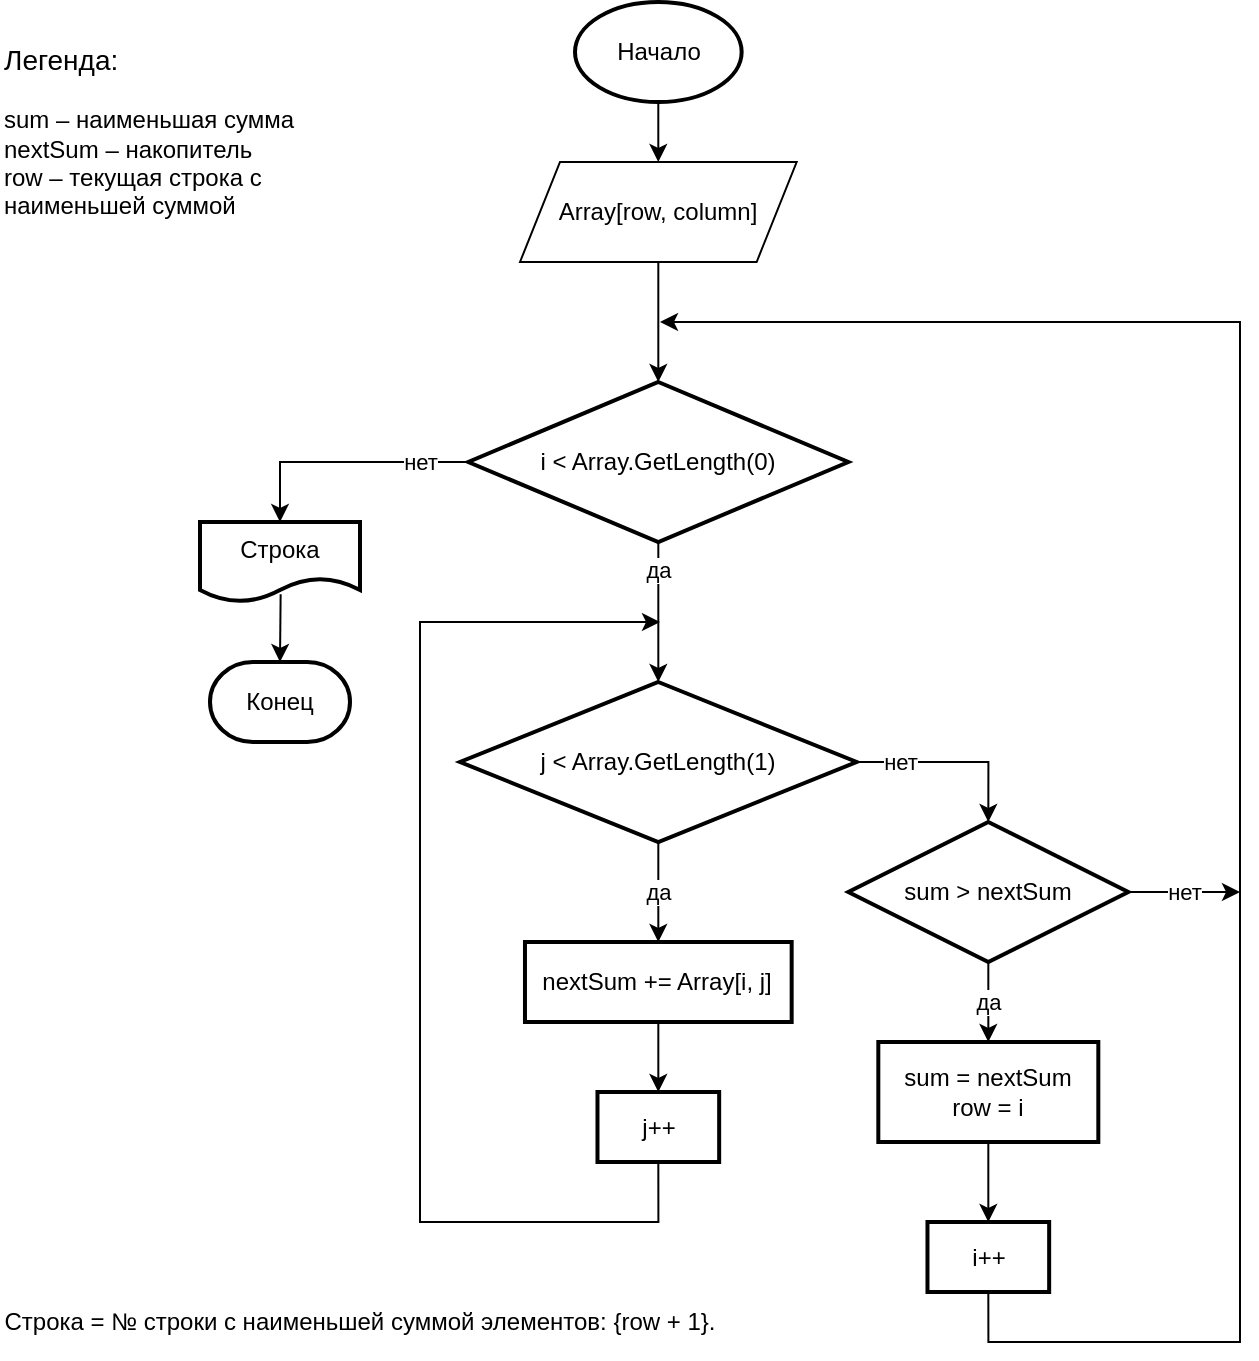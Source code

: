 <mxfile version="21.6.8" type="device">
  <diagram name="Страница — 1" id="DvGwit2RotbHwNRNy4Aj">
    <mxGraphModel dx="1122" dy="793" grid="1" gridSize="10" guides="1" tooltips="1" connect="1" arrows="1" fold="1" page="1" pageScale="1" pageWidth="827" pageHeight="1169" math="0" shadow="0">
      <root>
        <mxCell id="0" />
        <mxCell id="1" parent="0" />
        <mxCell id="awtu7BCgNXhjJa6UgLH_-1" value="Начало" style="strokeWidth=2;html=1;shape=mxgraph.flowchart.start_1;whiteSpace=wrap;" parent="1" vertex="1">
          <mxGeometry x="337.5" y="40" width="83.33" height="50" as="geometry" />
        </mxCell>
        <mxCell id="T8vPkLghx9xihi4VNME7-16" style="edgeStyle=orthogonalEdgeStyle;rounded=0;orthogonalLoop=1;jettySize=auto;html=1;exitX=0.5;exitY=1;exitDx=0;exitDy=0;entryX=0.5;entryY=0;entryDx=0;entryDy=0;" edge="1" parent="1" source="T8vPkLghx9xihi4VNME7-3" target="T8vPkLghx9xihi4VNME7-15">
          <mxGeometry relative="1" as="geometry" />
        </mxCell>
        <mxCell id="T8vPkLghx9xihi4VNME7-3" value="Array[row, column]" style="shape=parallelogram;perimeter=parallelogramPerimeter;whiteSpace=wrap;html=1;fixedSize=1;" vertex="1" parent="1">
          <mxGeometry x="310" y="120" width="138.33" height="50" as="geometry" />
        </mxCell>
        <mxCell id="T8vPkLghx9xihi4VNME7-4" value="" style="edgeStyle=orthogonalEdgeStyle;rounded=0;orthogonalLoop=1;jettySize=auto;html=1;" edge="1" parent="1" source="awtu7BCgNXhjJa6UgLH_-1" target="T8vPkLghx9xihi4VNME7-3">
          <mxGeometry relative="1" as="geometry" />
        </mxCell>
        <mxCell id="T8vPkLghx9xihi4VNME7-6" value="Строка = № строки с наименьшей суммой элементов: {row + 1}." style="text;html=1;strokeColor=none;fillColor=none;align=center;verticalAlign=middle;whiteSpace=wrap;rounded=0;" vertex="1" parent="1">
          <mxGeometry x="50.0" y="685" width="360" height="30" as="geometry" />
        </mxCell>
        <mxCell id="T8vPkLghx9xihi4VNME7-22" style="edgeStyle=orthogonalEdgeStyle;rounded=0;orthogonalLoop=1;jettySize=auto;html=1;exitX=0.5;exitY=1;exitDx=0;exitDy=0;" edge="1" parent="1" source="T8vPkLghx9xihi4VNME7-26">
          <mxGeometry relative="1" as="geometry">
            <mxPoint x="380" y="200" as="targetPoint" />
            <mxPoint x="544" y="720" as="sourcePoint" />
            <Array as="points">
              <mxPoint x="544" y="710" />
              <mxPoint x="670" y="710" />
              <mxPoint x="670" y="200" />
            </Array>
          </mxGeometry>
        </mxCell>
        <mxCell id="T8vPkLghx9xihi4VNME7-27" style="edgeStyle=orthogonalEdgeStyle;rounded=0;orthogonalLoop=1;jettySize=auto;html=1;exitX=0.5;exitY=1;exitDx=0;exitDy=0;entryX=0.5;entryY=0;entryDx=0;entryDy=0;" edge="1" parent="1" source="T8vPkLghx9xihi4VNME7-7" target="T8vPkLghx9xihi4VNME7-26">
          <mxGeometry relative="1" as="geometry" />
        </mxCell>
        <mxCell id="T8vPkLghx9xihi4VNME7-7" value="sum = nextSum&lt;br&gt;row = i" style="rounded=1;whiteSpace=wrap;html=1;absoluteArcSize=1;arcSize=0;strokeWidth=2;" vertex="1" parent="1">
          <mxGeometry x="489.16" y="560" width="110" height="50" as="geometry" />
        </mxCell>
        <mxCell id="T8vPkLghx9xihi4VNME7-30" style="edgeStyle=orthogonalEdgeStyle;rounded=0;orthogonalLoop=1;jettySize=auto;html=1;entryX=0.5;entryY=0;entryDx=0;entryDy=0;entryPerimeter=0;exitX=0.504;exitY=0.904;exitDx=0;exitDy=0;exitPerimeter=0;" edge="1" parent="1" source="T8vPkLghx9xihi4VNME7-8" target="T8vPkLghx9xihi4VNME7-29">
          <mxGeometry relative="1" as="geometry">
            <mxPoint x="190" y="360" as="sourcePoint" />
          </mxGeometry>
        </mxCell>
        <mxCell id="T8vPkLghx9xihi4VNME7-8" value="Строка" style="shape=document;whiteSpace=wrap;html=1;boundedLbl=1;strokeWidth=2;" vertex="1" parent="1">
          <mxGeometry x="150" y="300" width="80" height="40" as="geometry" />
        </mxCell>
        <mxCell id="T8vPkLghx9xihi4VNME7-10" value="&lt;font style=&quot;font-size: 14px;&quot;&gt;Легенда:&lt;/font&gt;&lt;br&gt;&lt;br&gt;sum – наименьшая сумма&lt;br&gt;nextSum – накопитель&lt;br&gt;row – текущая строка с наименьшей суммой" style="text;html=1;strokeColor=none;fillColor=none;align=left;verticalAlign=middle;whiteSpace=wrap;rounded=0;" vertex="1" parent="1">
          <mxGeometry x="50" y="60" width="150" height="90" as="geometry" />
        </mxCell>
        <mxCell id="T8vPkLghx9xihi4VNME7-12" value="да" style="edgeStyle=orthogonalEdgeStyle;rounded=0;orthogonalLoop=1;jettySize=auto;html=1;exitX=0.5;exitY=1;exitDx=0;exitDy=0;entryX=0.5;entryY=0;entryDx=0;entryDy=0;" edge="1" parent="1" source="T8vPkLghx9xihi4VNME7-11" target="T8vPkLghx9xihi4VNME7-7">
          <mxGeometry relative="1" as="geometry" />
        </mxCell>
        <mxCell id="T8vPkLghx9xihi4VNME7-23" value="нет" style="edgeStyle=orthogonalEdgeStyle;rounded=0;orthogonalLoop=1;jettySize=auto;html=1;exitX=1;exitY=0.5;exitDx=0;exitDy=0;" edge="1" parent="1" source="T8vPkLghx9xihi4VNME7-11">
          <mxGeometry relative="1" as="geometry">
            <mxPoint x="670" y="485" as="targetPoint" />
          </mxGeometry>
        </mxCell>
        <mxCell id="T8vPkLghx9xihi4VNME7-11" value="sum &amp;gt; nextSum" style="rhombus;whiteSpace=wrap;html=1;strokeWidth=2;" vertex="1" parent="1">
          <mxGeometry x="474.16" y="450" width="140" height="70" as="geometry" />
        </mxCell>
        <mxCell id="T8vPkLghx9xihi4VNME7-19" style="edgeStyle=orthogonalEdgeStyle;rounded=0;orthogonalLoop=1;jettySize=auto;html=1;exitX=0.5;exitY=1;exitDx=0;exitDy=0;" edge="1" parent="1" source="T8vPkLghx9xihi4VNME7-24">
          <mxGeometry relative="1" as="geometry">
            <mxPoint x="380" y="350" as="targetPoint" />
            <mxPoint x="380" y="670" as="sourcePoint" />
            <Array as="points">
              <mxPoint x="379" y="650" />
              <mxPoint x="260" y="650" />
              <mxPoint x="260" y="350" />
            </Array>
          </mxGeometry>
        </mxCell>
        <mxCell id="T8vPkLghx9xihi4VNME7-25" style="edgeStyle=orthogonalEdgeStyle;rounded=0;orthogonalLoop=1;jettySize=auto;html=1;exitX=0.5;exitY=1;exitDx=0;exitDy=0;entryX=0.5;entryY=0;entryDx=0;entryDy=0;" edge="1" parent="1" source="T8vPkLghx9xihi4VNME7-13" target="T8vPkLghx9xihi4VNME7-24">
          <mxGeometry relative="1" as="geometry" />
        </mxCell>
        <mxCell id="T8vPkLghx9xihi4VNME7-13" value="nextSum += Array[i, j]" style="rounded=1;whiteSpace=wrap;html=1;absoluteArcSize=1;arcSize=0;strokeWidth=2;" vertex="1" parent="1">
          <mxGeometry x="312.49" y="510" width="133.34" height="40" as="geometry" />
        </mxCell>
        <mxCell id="T8vPkLghx9xihi4VNME7-18" value="да" style="edgeStyle=orthogonalEdgeStyle;rounded=0;orthogonalLoop=1;jettySize=auto;html=1;exitX=0.5;exitY=1;exitDx=0;exitDy=0;entryX=0.5;entryY=0;entryDx=0;entryDy=0;" edge="1" parent="1" source="T8vPkLghx9xihi4VNME7-14" target="T8vPkLghx9xihi4VNME7-13">
          <mxGeometry relative="1" as="geometry" />
        </mxCell>
        <mxCell id="T8vPkLghx9xihi4VNME7-21" value="нет" style="edgeStyle=orthogonalEdgeStyle;rounded=0;orthogonalLoop=1;jettySize=auto;html=1;exitX=1;exitY=0.5;exitDx=0;exitDy=0;entryX=0.5;entryY=0;entryDx=0;entryDy=0;" edge="1" parent="1" source="T8vPkLghx9xihi4VNME7-14" target="T8vPkLghx9xihi4VNME7-11">
          <mxGeometry x="-0.548" relative="1" as="geometry">
            <mxPoint as="offset" />
          </mxGeometry>
        </mxCell>
        <mxCell id="T8vPkLghx9xihi4VNME7-14" value="j &amp;lt; Array.GetLength(1)" style="rhombus;whiteSpace=wrap;html=1;strokeWidth=2;" vertex="1" parent="1">
          <mxGeometry x="280" y="380" width="198.33" height="80" as="geometry" />
        </mxCell>
        <mxCell id="T8vPkLghx9xihi4VNME7-17" value="да" style="edgeStyle=orthogonalEdgeStyle;rounded=0;orthogonalLoop=1;jettySize=auto;html=1;exitX=0.5;exitY=1;exitDx=0;exitDy=0;entryX=0.5;entryY=0;entryDx=0;entryDy=0;" edge="1" parent="1" source="T8vPkLghx9xihi4VNME7-15" target="T8vPkLghx9xihi4VNME7-14">
          <mxGeometry x="-0.6" relative="1" as="geometry">
            <mxPoint as="offset" />
          </mxGeometry>
        </mxCell>
        <mxCell id="T8vPkLghx9xihi4VNME7-28" value="нет" style="edgeStyle=orthogonalEdgeStyle;rounded=0;orthogonalLoop=1;jettySize=auto;html=1;exitX=0;exitY=0.5;exitDx=0;exitDy=0;entryX=0.5;entryY=0;entryDx=0;entryDy=0;" edge="1" parent="1" source="T8vPkLghx9xihi4VNME7-15" target="T8vPkLghx9xihi4VNME7-8">
          <mxGeometry x="-0.611" relative="1" as="geometry">
            <mxPoint as="offset" />
          </mxGeometry>
        </mxCell>
        <mxCell id="T8vPkLghx9xihi4VNME7-15" value="i &amp;lt; Array.GetLength(0)" style="rhombus;whiteSpace=wrap;html=1;strokeWidth=2;" vertex="1" parent="1">
          <mxGeometry x="284.16" y="230" width="190" height="80" as="geometry" />
        </mxCell>
        <mxCell id="T8vPkLghx9xihi4VNME7-24" value="j++" style="rounded=1;whiteSpace=wrap;html=1;absoluteArcSize=1;arcSize=0;strokeWidth=2;" vertex="1" parent="1">
          <mxGeometry x="348.74" y="585" width="60.84" height="35" as="geometry" />
        </mxCell>
        <mxCell id="T8vPkLghx9xihi4VNME7-26" value="i++" style="rounded=1;whiteSpace=wrap;html=1;absoluteArcSize=1;arcSize=0;strokeWidth=2;" vertex="1" parent="1">
          <mxGeometry x="513.74" y="650" width="60.84" height="35" as="geometry" />
        </mxCell>
        <mxCell id="T8vPkLghx9xihi4VNME7-29" value="Конец" style="strokeWidth=2;html=1;shape=mxgraph.flowchart.terminator;whiteSpace=wrap;" vertex="1" parent="1">
          <mxGeometry x="155" y="370" width="70" height="40" as="geometry" />
        </mxCell>
      </root>
    </mxGraphModel>
  </diagram>
</mxfile>
